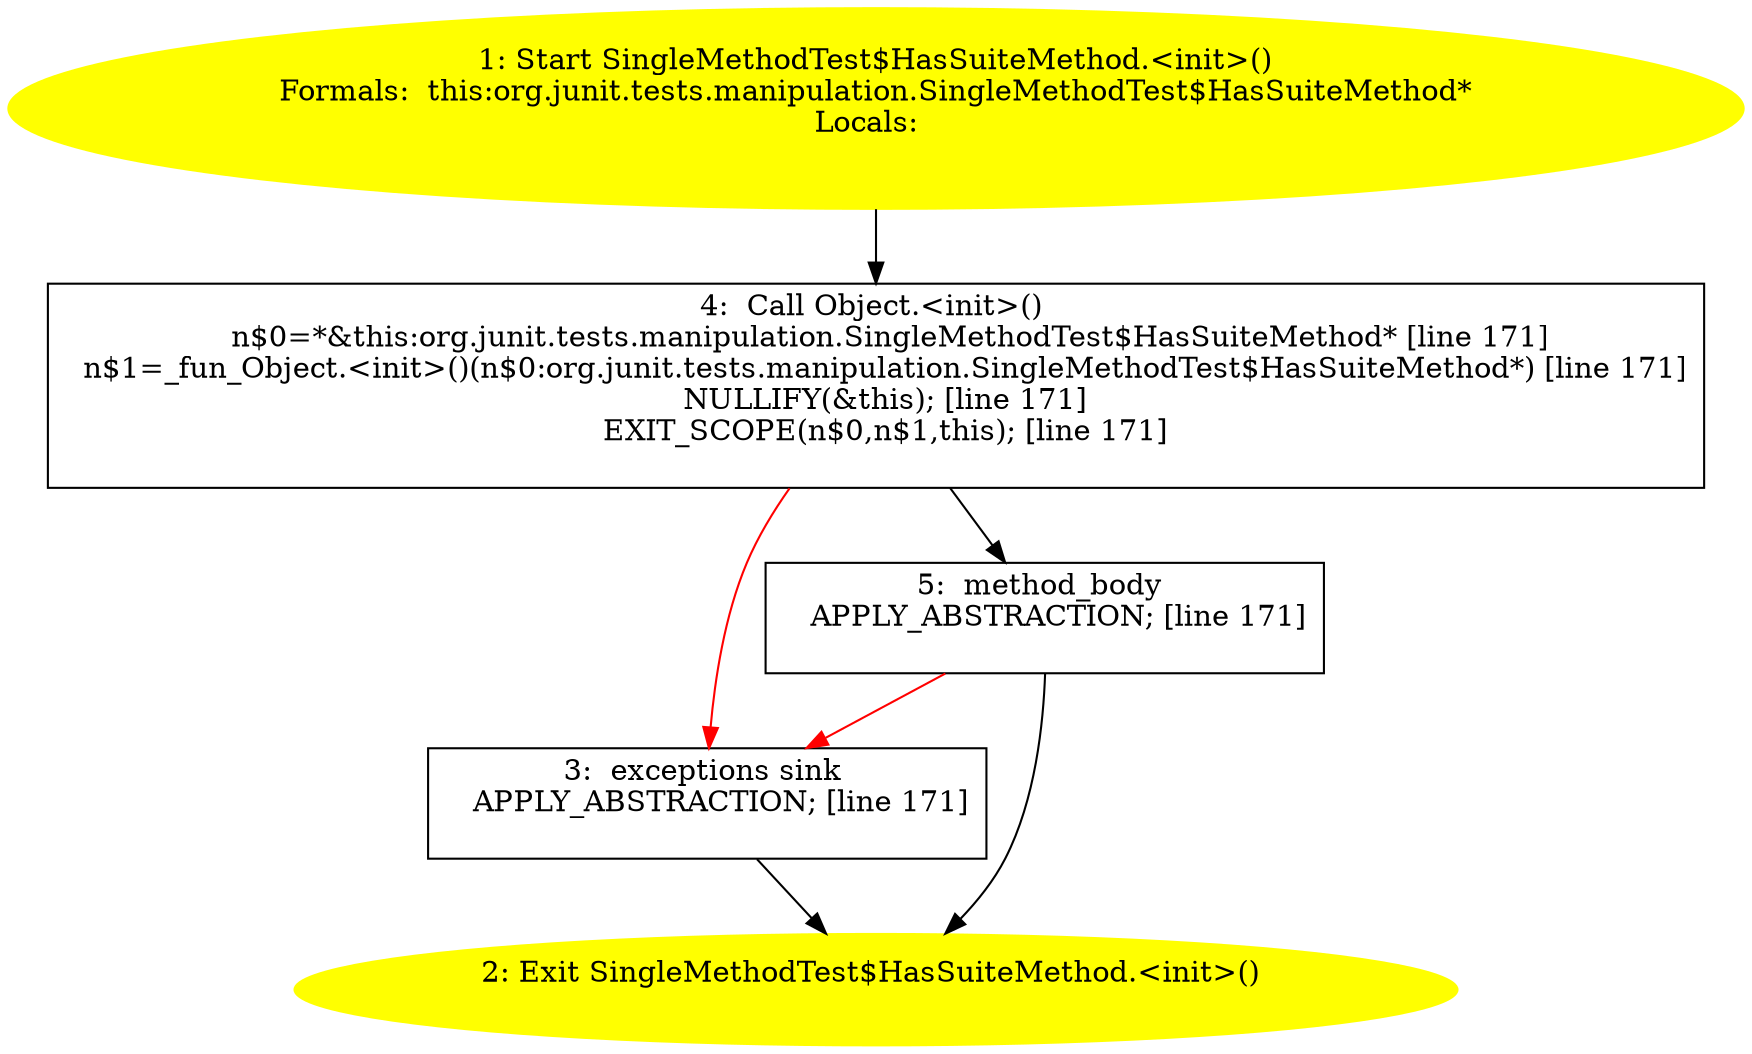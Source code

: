 /* @generated */
digraph cfg {
"org.junit.tests.manipulation.SingleMethodTest$HasSuiteMethod.<init>().cc075eaacf0f4d43ac5371d56738a484_1" [label="1: Start SingleMethodTest$HasSuiteMethod.<init>()\nFormals:  this:org.junit.tests.manipulation.SingleMethodTest$HasSuiteMethod*\nLocals:  \n  " color=yellow style=filled]
	

	 "org.junit.tests.manipulation.SingleMethodTest$HasSuiteMethod.<init>().cc075eaacf0f4d43ac5371d56738a484_1" -> "org.junit.tests.manipulation.SingleMethodTest$HasSuiteMethod.<init>().cc075eaacf0f4d43ac5371d56738a484_4" ;
"org.junit.tests.manipulation.SingleMethodTest$HasSuiteMethod.<init>().cc075eaacf0f4d43ac5371d56738a484_2" [label="2: Exit SingleMethodTest$HasSuiteMethod.<init>() \n  " color=yellow style=filled]
	

"org.junit.tests.manipulation.SingleMethodTest$HasSuiteMethod.<init>().cc075eaacf0f4d43ac5371d56738a484_3" [label="3:  exceptions sink \n   APPLY_ABSTRACTION; [line 171]\n " shape="box"]
	

	 "org.junit.tests.manipulation.SingleMethodTest$HasSuiteMethod.<init>().cc075eaacf0f4d43ac5371d56738a484_3" -> "org.junit.tests.manipulation.SingleMethodTest$HasSuiteMethod.<init>().cc075eaacf0f4d43ac5371d56738a484_2" ;
"org.junit.tests.manipulation.SingleMethodTest$HasSuiteMethod.<init>().cc075eaacf0f4d43ac5371d56738a484_4" [label="4:  Call Object.<init>() \n   n$0=*&this:org.junit.tests.manipulation.SingleMethodTest$HasSuiteMethod* [line 171]\n  n$1=_fun_Object.<init>()(n$0:org.junit.tests.manipulation.SingleMethodTest$HasSuiteMethod*) [line 171]\n  NULLIFY(&this); [line 171]\n  EXIT_SCOPE(n$0,n$1,this); [line 171]\n " shape="box"]
	

	 "org.junit.tests.manipulation.SingleMethodTest$HasSuiteMethod.<init>().cc075eaacf0f4d43ac5371d56738a484_4" -> "org.junit.tests.manipulation.SingleMethodTest$HasSuiteMethod.<init>().cc075eaacf0f4d43ac5371d56738a484_5" ;
	 "org.junit.tests.manipulation.SingleMethodTest$HasSuiteMethod.<init>().cc075eaacf0f4d43ac5371d56738a484_4" -> "org.junit.tests.manipulation.SingleMethodTest$HasSuiteMethod.<init>().cc075eaacf0f4d43ac5371d56738a484_3" [color="red" ];
"org.junit.tests.manipulation.SingleMethodTest$HasSuiteMethod.<init>().cc075eaacf0f4d43ac5371d56738a484_5" [label="5:  method_body \n   APPLY_ABSTRACTION; [line 171]\n " shape="box"]
	

	 "org.junit.tests.manipulation.SingleMethodTest$HasSuiteMethod.<init>().cc075eaacf0f4d43ac5371d56738a484_5" -> "org.junit.tests.manipulation.SingleMethodTest$HasSuiteMethod.<init>().cc075eaacf0f4d43ac5371d56738a484_2" ;
	 "org.junit.tests.manipulation.SingleMethodTest$HasSuiteMethod.<init>().cc075eaacf0f4d43ac5371d56738a484_5" -> "org.junit.tests.manipulation.SingleMethodTest$HasSuiteMethod.<init>().cc075eaacf0f4d43ac5371d56738a484_3" [color="red" ];
}
